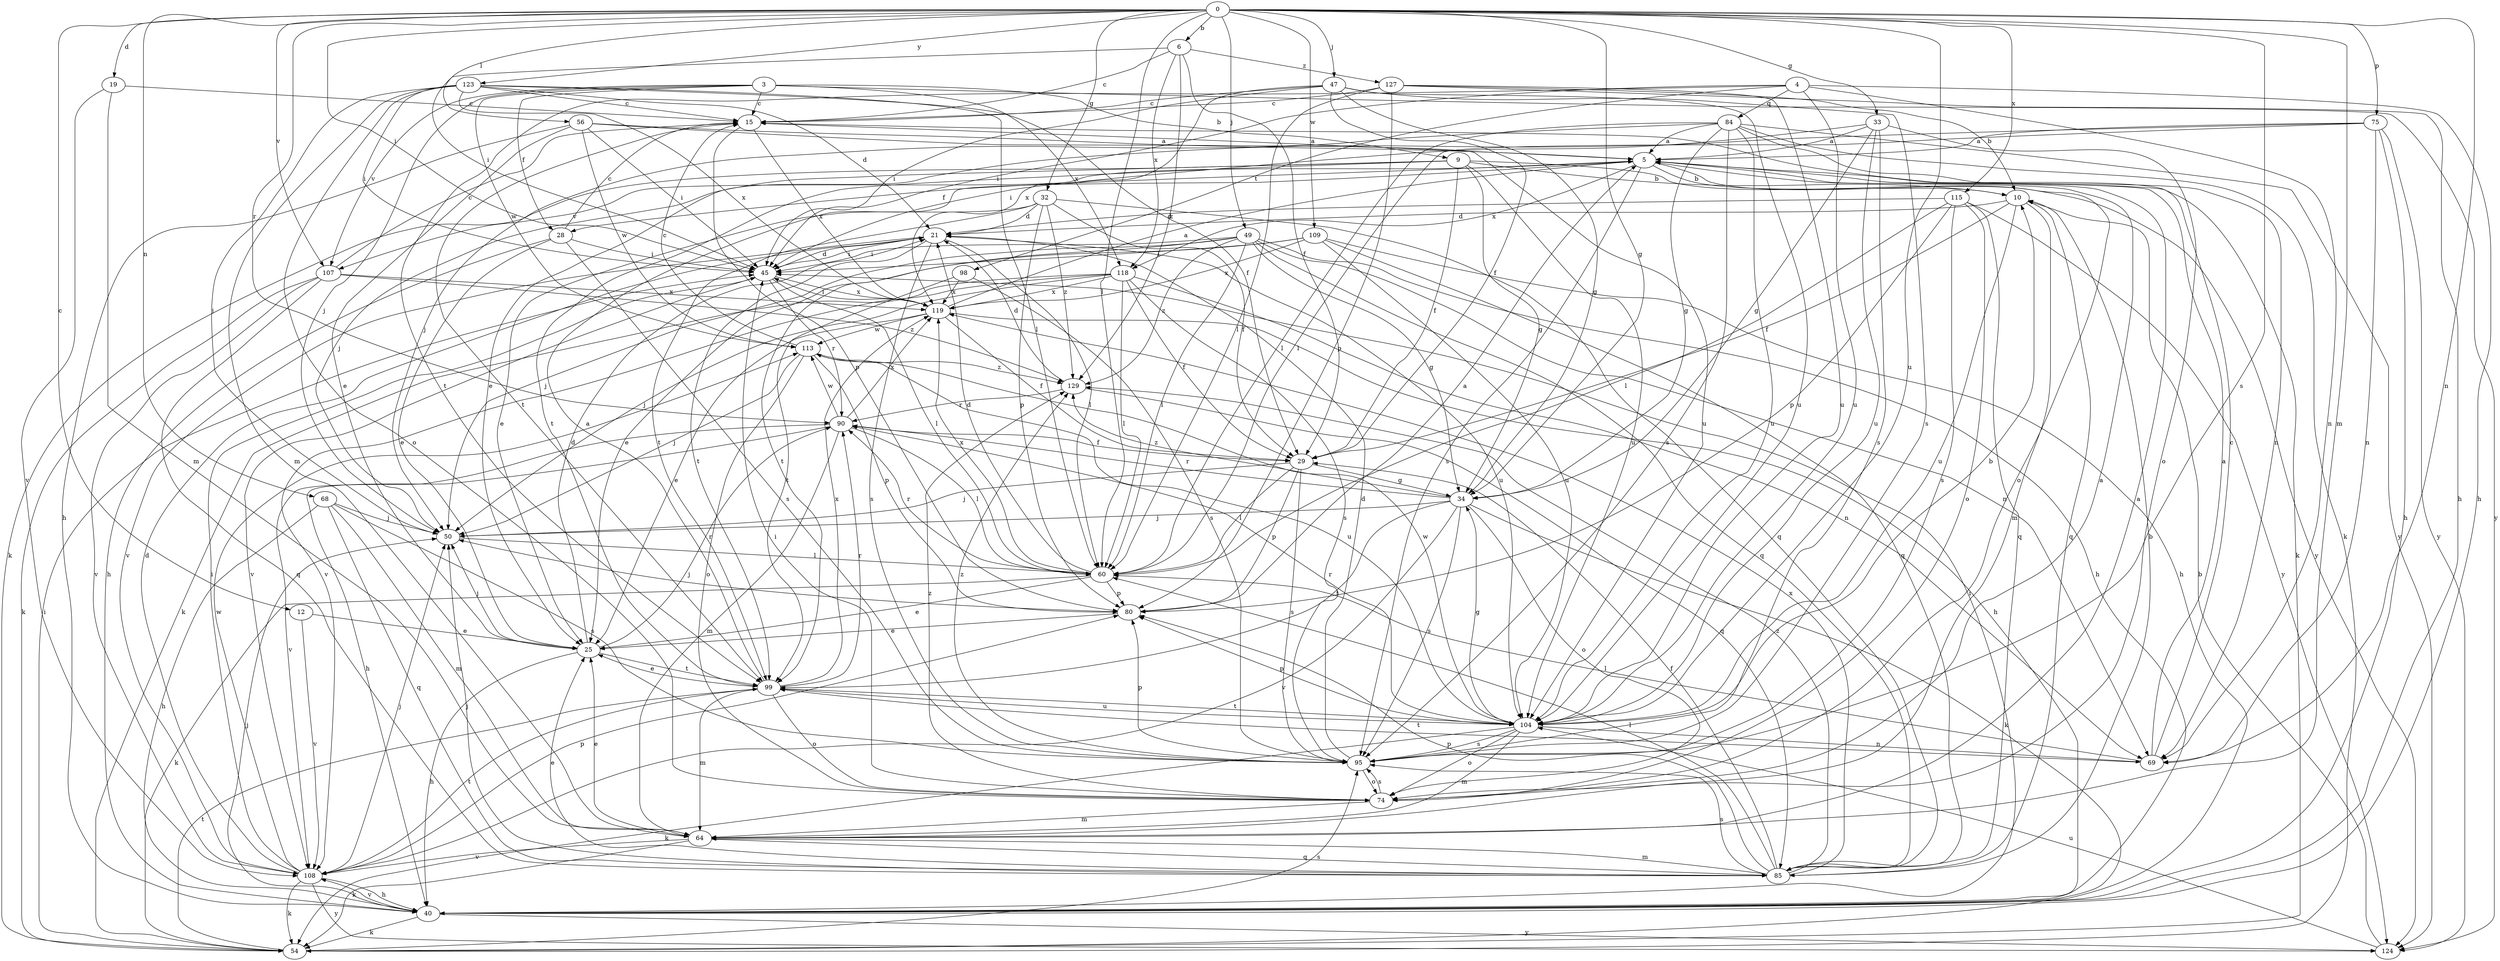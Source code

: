 strict digraph  {
0;
3;
4;
5;
6;
9;
10;
12;
15;
19;
21;
25;
28;
29;
32;
33;
34;
40;
45;
47;
49;
50;
54;
56;
60;
64;
68;
69;
74;
75;
80;
84;
85;
90;
95;
98;
99;
104;
107;
108;
109;
113;
115;
118;
119;
123;
124;
127;
129;
0 -> 6  [label=b];
0 -> 12  [label=c];
0 -> 19  [label=d];
0 -> 32  [label=g];
0 -> 33  [label=g];
0 -> 34  [label=g];
0 -> 45  [label=i];
0 -> 47  [label=j];
0 -> 49  [label=j];
0 -> 56  [label=l];
0 -> 60  [label=l];
0 -> 64  [label=m];
0 -> 68  [label=n];
0 -> 69  [label=n];
0 -> 75  [label=p];
0 -> 90  [label=r];
0 -> 95  [label=s];
0 -> 104  [label=u];
0 -> 107  [label=v];
0 -> 109  [label=w];
0 -> 115  [label=x];
0 -> 123  [label=y];
3 -> 9  [label=b];
3 -> 15  [label=c];
3 -> 28  [label=f];
3 -> 50  [label=j];
3 -> 107  [label=v];
3 -> 113  [label=w];
3 -> 118  [label=x];
3 -> 124  [label=y];
4 -> 40  [label=h];
4 -> 45  [label=i];
4 -> 69  [label=n];
4 -> 84  [label=q];
4 -> 98  [label=t];
4 -> 99  [label=t];
4 -> 104  [label=u];
5 -> 10  [label=b];
5 -> 28  [label=f];
5 -> 54  [label=k];
5 -> 74  [label=o];
5 -> 95  [label=s];
5 -> 107  [label=v];
5 -> 118  [label=x];
6 -> 15  [label=c];
6 -> 29  [label=f];
6 -> 45  [label=i];
6 -> 118  [label=x];
6 -> 127  [label=z];
6 -> 129  [label=z];
9 -> 10  [label=b];
9 -> 29  [label=f];
9 -> 34  [label=g];
9 -> 50  [label=j];
9 -> 54  [label=k];
9 -> 99  [label=t];
9 -> 104  [label=u];
9 -> 124  [label=y];
10 -> 21  [label=d];
10 -> 29  [label=f];
10 -> 64  [label=m];
10 -> 85  [label=q];
10 -> 104  [label=u];
12 -> 25  [label=e];
12 -> 108  [label=v];
15 -> 5  [label=a];
15 -> 80  [label=p];
15 -> 99  [label=t];
15 -> 119  [label=x];
19 -> 15  [label=c];
19 -> 64  [label=m];
19 -> 108  [label=v];
21 -> 45  [label=i];
21 -> 60  [label=l];
21 -> 95  [label=s];
21 -> 99  [label=t];
21 -> 104  [label=u];
21 -> 108  [label=v];
25 -> 21  [label=d];
25 -> 40  [label=h];
25 -> 50  [label=j];
25 -> 90  [label=r];
25 -> 99  [label=t];
28 -> 15  [label=c];
28 -> 25  [label=e];
28 -> 40  [label=h];
28 -> 45  [label=i];
28 -> 95  [label=s];
29 -> 34  [label=g];
29 -> 50  [label=j];
29 -> 60  [label=l];
29 -> 80  [label=p];
29 -> 95  [label=s];
32 -> 21  [label=d];
32 -> 25  [label=e];
32 -> 29  [label=f];
32 -> 80  [label=p];
32 -> 85  [label=q];
32 -> 99  [label=t];
32 -> 129  [label=z];
33 -> 5  [label=a];
33 -> 34  [label=g];
33 -> 45  [label=i];
33 -> 74  [label=o];
33 -> 95  [label=s];
33 -> 104  [label=u];
34 -> 50  [label=j];
34 -> 54  [label=k];
34 -> 74  [label=o];
34 -> 90  [label=r];
34 -> 95  [label=s];
34 -> 99  [label=t];
34 -> 108  [label=v];
34 -> 129  [label=z];
40 -> 45  [label=i];
40 -> 50  [label=j];
40 -> 54  [label=k];
40 -> 108  [label=v];
40 -> 124  [label=y];
45 -> 21  [label=d];
45 -> 60  [label=l];
45 -> 90  [label=r];
45 -> 108  [label=v];
45 -> 119  [label=x];
47 -> 15  [label=c];
47 -> 29  [label=f];
47 -> 34  [label=g];
47 -> 45  [label=i];
47 -> 95  [label=s];
47 -> 104  [label=u];
47 -> 119  [label=x];
49 -> 34  [label=g];
49 -> 40  [label=h];
49 -> 45  [label=i];
49 -> 50  [label=j];
49 -> 60  [label=l];
49 -> 69  [label=n];
49 -> 85  [label=q];
49 -> 99  [label=t];
49 -> 129  [label=z];
50 -> 60  [label=l];
54 -> 45  [label=i];
54 -> 95  [label=s];
54 -> 99  [label=t];
56 -> 5  [label=a];
56 -> 25  [label=e];
56 -> 40  [label=h];
56 -> 45  [label=i];
56 -> 104  [label=u];
56 -> 113  [label=w];
60 -> 21  [label=d];
60 -> 25  [label=e];
60 -> 54  [label=k];
60 -> 80  [label=p];
60 -> 90  [label=r];
60 -> 119  [label=x];
64 -> 5  [label=a];
64 -> 25  [label=e];
64 -> 54  [label=k];
64 -> 85  [label=q];
64 -> 108  [label=v];
68 -> 40  [label=h];
68 -> 50  [label=j];
68 -> 64  [label=m];
68 -> 85  [label=q];
68 -> 95  [label=s];
69 -> 5  [label=a];
69 -> 15  [label=c];
69 -> 60  [label=l];
69 -> 99  [label=t];
74 -> 5  [label=a];
74 -> 45  [label=i];
74 -> 64  [label=m];
74 -> 95  [label=s];
74 -> 129  [label=z];
75 -> 5  [label=a];
75 -> 25  [label=e];
75 -> 40  [label=h];
75 -> 60  [label=l];
75 -> 69  [label=n];
75 -> 124  [label=y];
80 -> 5  [label=a];
80 -> 25  [label=e];
80 -> 50  [label=j];
84 -> 5  [label=a];
84 -> 34  [label=g];
84 -> 50  [label=j];
84 -> 54  [label=k];
84 -> 60  [label=l];
84 -> 69  [label=n];
84 -> 95  [label=s];
84 -> 104  [label=u];
84 -> 124  [label=y];
85 -> 10  [label=b];
85 -> 25  [label=e];
85 -> 29  [label=f];
85 -> 50  [label=j];
85 -> 60  [label=l];
85 -> 64  [label=m];
85 -> 80  [label=p];
85 -> 95  [label=s];
85 -> 119  [label=x];
85 -> 129  [label=z];
90 -> 29  [label=f];
90 -> 40  [label=h];
90 -> 60  [label=l];
90 -> 64  [label=m];
90 -> 108  [label=v];
90 -> 113  [label=w];
90 -> 119  [label=x];
95 -> 21  [label=d];
95 -> 74  [label=o];
95 -> 80  [label=p];
95 -> 129  [label=z];
98 -> 95  [label=s];
98 -> 99  [label=t];
98 -> 119  [label=x];
99 -> 5  [label=a];
99 -> 25  [label=e];
99 -> 64  [label=m];
99 -> 74  [label=o];
99 -> 90  [label=r];
99 -> 104  [label=u];
99 -> 119  [label=x];
104 -> 10  [label=b];
104 -> 34  [label=g];
104 -> 54  [label=k];
104 -> 64  [label=m];
104 -> 69  [label=n];
104 -> 74  [label=o];
104 -> 80  [label=p];
104 -> 90  [label=r];
104 -> 95  [label=s];
104 -> 99  [label=t];
104 -> 113  [label=w];
107 -> 15  [label=c];
107 -> 54  [label=k];
107 -> 85  [label=q];
107 -> 108  [label=v];
107 -> 119  [label=x];
107 -> 129  [label=z];
108 -> 21  [label=d];
108 -> 40  [label=h];
108 -> 45  [label=i];
108 -> 50  [label=j];
108 -> 54  [label=k];
108 -> 80  [label=p];
108 -> 99  [label=t];
108 -> 113  [label=w];
108 -> 124  [label=y];
109 -> 25  [label=e];
109 -> 40  [label=h];
109 -> 45  [label=i];
109 -> 85  [label=q];
109 -> 104  [label=u];
109 -> 119  [label=x];
113 -> 15  [label=c];
113 -> 50  [label=j];
113 -> 74  [label=o];
113 -> 80  [label=p];
113 -> 104  [label=u];
113 -> 129  [label=z];
115 -> 21  [label=d];
115 -> 60  [label=l];
115 -> 74  [label=o];
115 -> 80  [label=p];
115 -> 85  [label=q];
115 -> 95  [label=s];
115 -> 124  [label=y];
118 -> 29  [label=f];
118 -> 50  [label=j];
118 -> 54  [label=k];
118 -> 60  [label=l];
118 -> 69  [label=n];
118 -> 95  [label=s];
118 -> 108  [label=v];
118 -> 119  [label=x];
119 -> 5  [label=a];
119 -> 25  [label=e];
119 -> 29  [label=f];
119 -> 40  [label=h];
119 -> 45  [label=i];
119 -> 113  [label=w];
123 -> 15  [label=c];
123 -> 21  [label=d];
123 -> 29  [label=f];
123 -> 45  [label=i];
123 -> 50  [label=j];
123 -> 60  [label=l];
123 -> 64  [label=m];
123 -> 74  [label=o];
123 -> 119  [label=x];
124 -> 10  [label=b];
124 -> 104  [label=u];
127 -> 10  [label=b];
127 -> 15  [label=c];
127 -> 40  [label=h];
127 -> 60  [label=l];
127 -> 80  [label=p];
127 -> 104  [label=u];
129 -> 21  [label=d];
129 -> 85  [label=q];
129 -> 90  [label=r];
}
